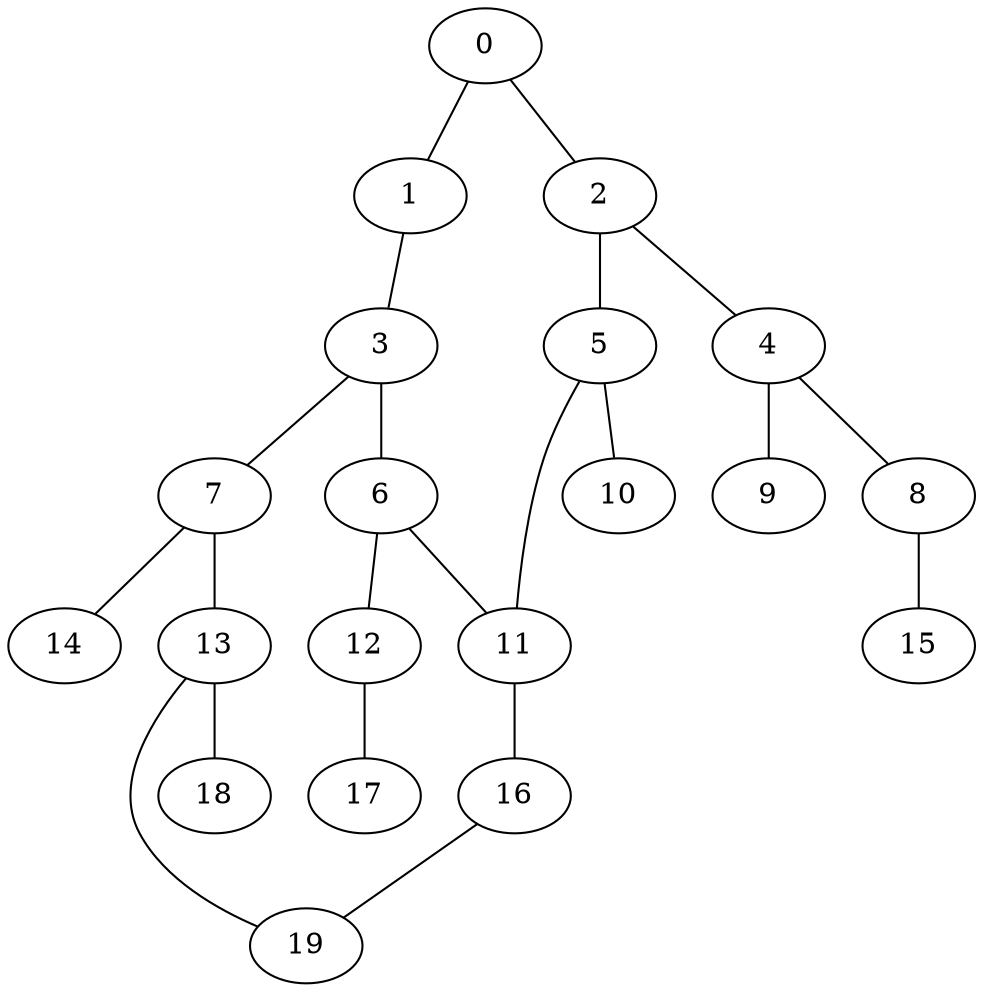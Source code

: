 
graph graphname {
    0 -- 1
0 -- 2
1 -- 3
2 -- 4
2 -- 5
3 -- 6
3 -- 7
4 -- 8
4 -- 9
5 -- 10
5 -- 11
6 -- 11
6 -- 12
7 -- 13
7 -- 14
8 -- 15
11 -- 16
12 -- 17
13 -- 18
13 -- 19
16 -- 19

}
